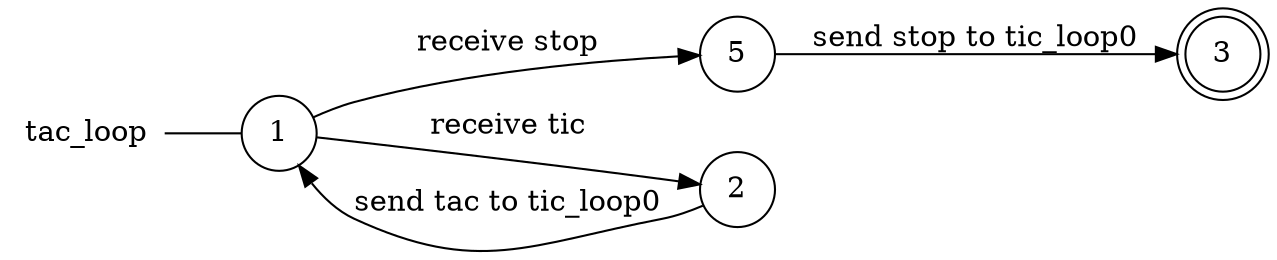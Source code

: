 digraph tac_loop {
	rankdir="LR";
	n_0 [label="tac_loop", shape="plaintext"];
	n_1 [id="5", shape=circle, label="5"];
	n_2 [id="1", shape=circle, label="1"];
	n_0 -> n_2 [arrowhead=none];
	n_3 [id="2", shape=circle, label="2"];
	n_4 [id="3", shape=doublecircle, label="3"];

	n_2 -> n_3 [id="[$e|2]", label="receive tic"];
	n_1 -> n_4 [id="[$e|0]", label="send stop to tic_loop0"];
	n_3 -> n_2 [id="[$e|6]", label="send tac to tic_loop0"];
	n_2 -> n_1 [id="[$e|3]", label="receive stop"];
}
